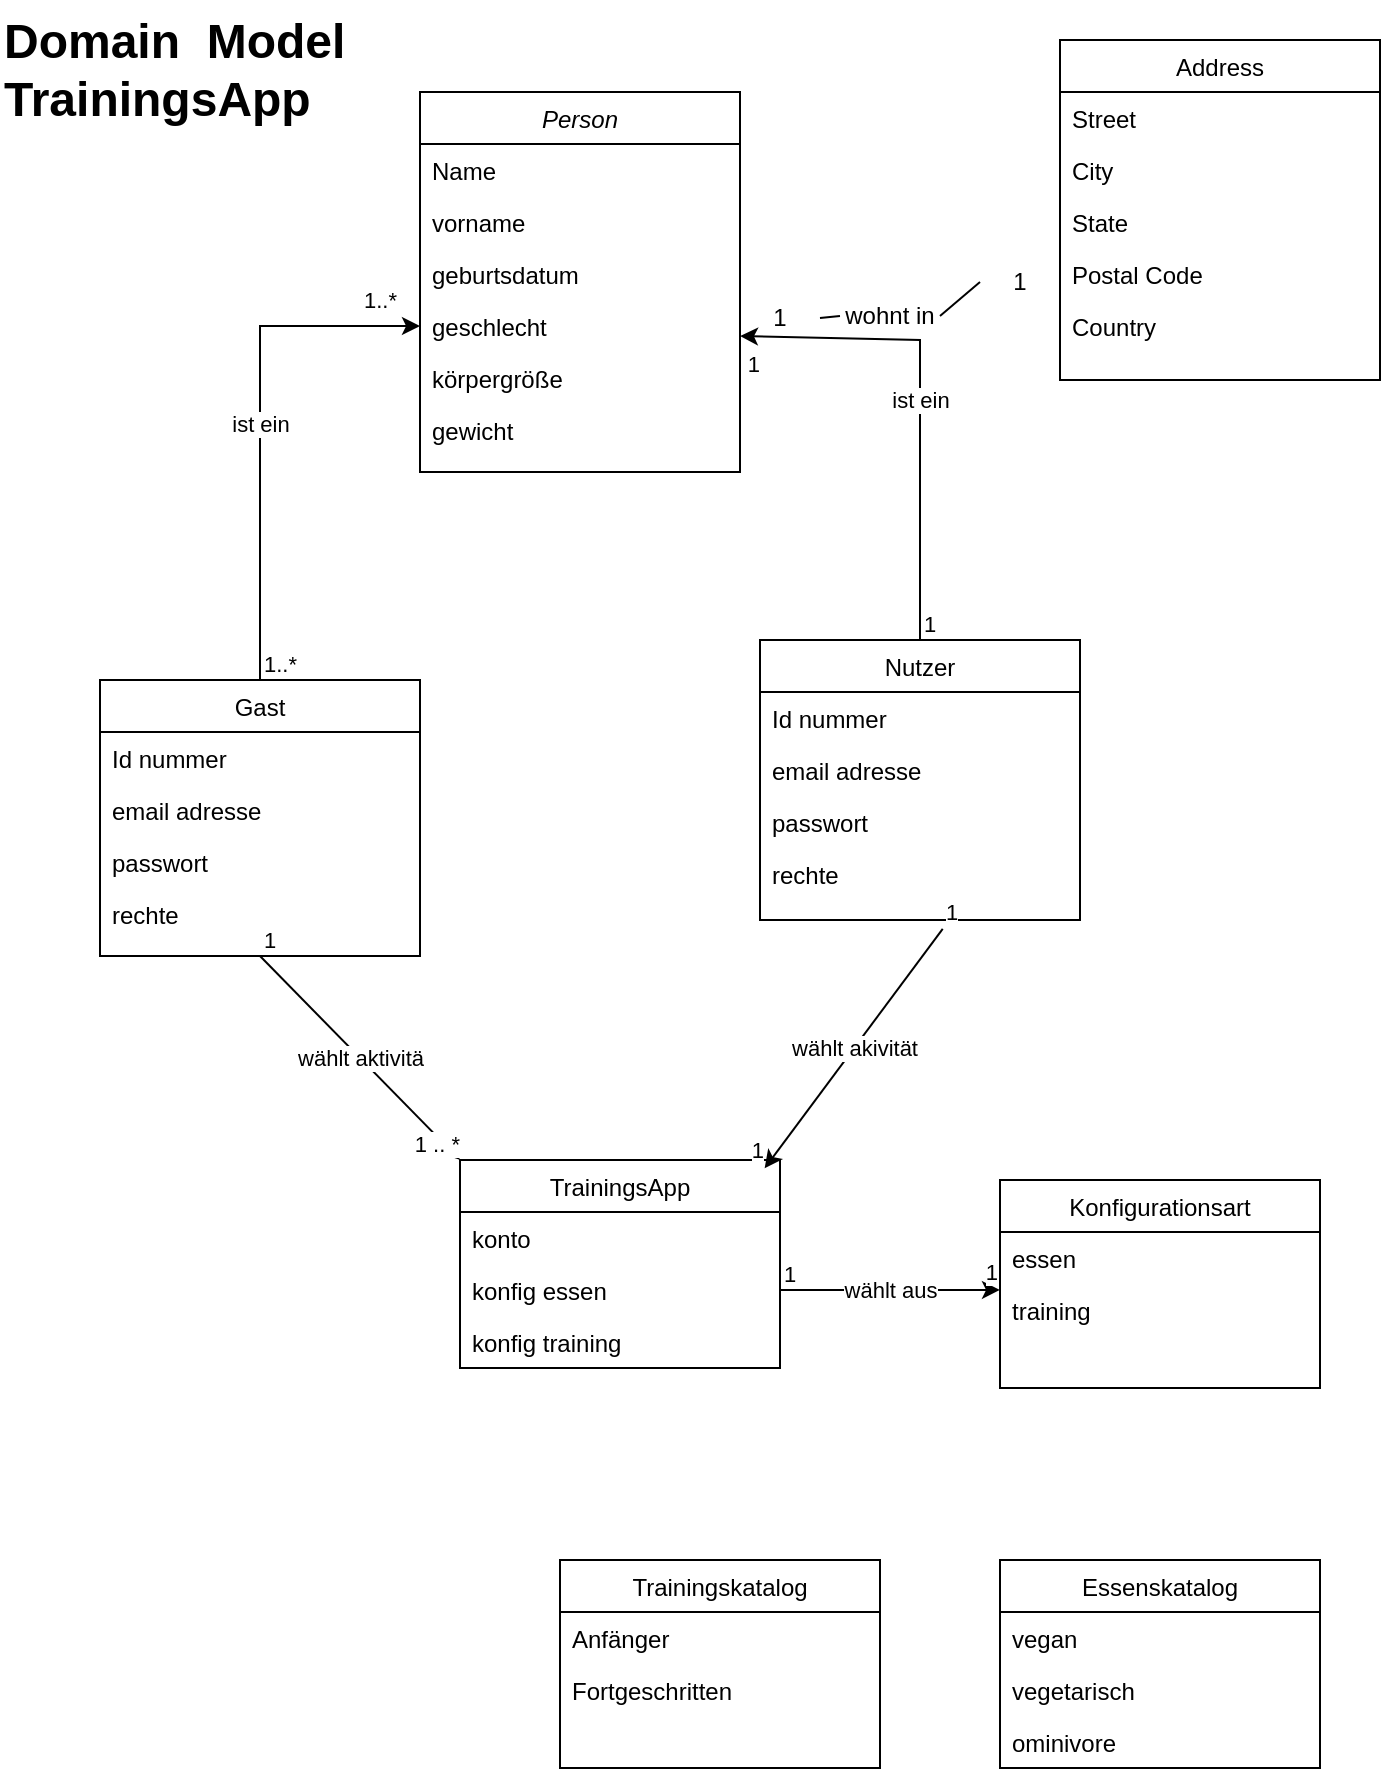 <mxfile version="26.0.13">
  <diagram id="C5RBs43oDa-KdzZeNtuy" name="Page-1">
    <mxGraphModel dx="735" dy="436" grid="1" gridSize="10" guides="1" tooltips="1" connect="1" arrows="1" fold="1" page="1" pageScale="1" pageWidth="827" pageHeight="1169" math="0" shadow="0">
      <root>
        <mxCell id="WIyWlLk6GJQsqaUBKTNV-0" />
        <mxCell id="WIyWlLk6GJQsqaUBKTNV-1" parent="WIyWlLk6GJQsqaUBKTNV-0" />
        <mxCell id="zkfFHV4jXpPFQw0GAbJ--0" value="Person" style="swimlane;fontStyle=2;align=center;verticalAlign=top;childLayout=stackLayout;horizontal=1;startSize=26;horizontalStack=0;resizeParent=1;resizeLast=0;collapsible=1;marginBottom=0;rounded=0;shadow=0;strokeWidth=1;" parent="WIyWlLk6GJQsqaUBKTNV-1" vertex="1">
          <mxGeometry x="220" y="56" width="160" height="190" as="geometry">
            <mxRectangle x="230" y="140" width="160" height="26" as="alternateBounds" />
          </mxGeometry>
        </mxCell>
        <mxCell id="zkfFHV4jXpPFQw0GAbJ--1" value="Name" style="text;align=left;verticalAlign=top;spacingLeft=4;spacingRight=4;overflow=hidden;rotatable=0;points=[[0,0.5],[1,0.5]];portConstraint=eastwest;" parent="zkfFHV4jXpPFQw0GAbJ--0" vertex="1">
          <mxGeometry y="26" width="160" height="26" as="geometry" />
        </mxCell>
        <mxCell id="zkfFHV4jXpPFQw0GAbJ--2" value="vorname" style="text;align=left;verticalAlign=top;spacingLeft=4;spacingRight=4;overflow=hidden;rotatable=0;points=[[0,0.5],[1,0.5]];portConstraint=eastwest;rounded=0;shadow=0;html=0;" parent="zkfFHV4jXpPFQw0GAbJ--0" vertex="1">
          <mxGeometry y="52" width="160" height="26" as="geometry" />
        </mxCell>
        <mxCell id="HzQdGAuNt5_vcSoTXtfl-0" value="geburtsdatum" style="text;align=left;verticalAlign=top;spacingLeft=4;spacingRight=4;overflow=hidden;rotatable=0;points=[[0,0.5],[1,0.5]];portConstraint=eastwest;rounded=0;shadow=0;html=0;" vertex="1" parent="zkfFHV4jXpPFQw0GAbJ--0">
          <mxGeometry y="78" width="160" height="26" as="geometry" />
        </mxCell>
        <mxCell id="zkfFHV4jXpPFQw0GAbJ--3" value="geschlecht" style="text;align=left;verticalAlign=top;spacingLeft=4;spacingRight=4;overflow=hidden;rotatable=0;points=[[0,0.5],[1,0.5]];portConstraint=eastwest;rounded=0;shadow=0;html=0;" parent="zkfFHV4jXpPFQw0GAbJ--0" vertex="1">
          <mxGeometry y="104" width="160" height="26" as="geometry" />
        </mxCell>
        <mxCell id="HzQdGAuNt5_vcSoTXtfl-1" value="körpergröße" style="text;align=left;verticalAlign=top;spacingLeft=4;spacingRight=4;overflow=hidden;rotatable=0;points=[[0,0.5],[1,0.5]];portConstraint=eastwest;rounded=0;shadow=0;html=0;" vertex="1" parent="zkfFHV4jXpPFQw0GAbJ--0">
          <mxGeometry y="130" width="160" height="26" as="geometry" />
        </mxCell>
        <mxCell id="zkfFHV4jXpPFQw0GAbJ--5" value="gewicht" style="text;align=left;verticalAlign=top;spacingLeft=4;spacingRight=4;overflow=hidden;rotatable=0;points=[[0,0.5],[1,0.5]];portConstraint=eastwest;" parent="zkfFHV4jXpPFQw0GAbJ--0" vertex="1">
          <mxGeometry y="156" width="160" height="26" as="geometry" />
        </mxCell>
        <mxCell id="zkfFHV4jXpPFQw0GAbJ--6" value="Nutzer" style="swimlane;fontStyle=0;align=center;verticalAlign=top;childLayout=stackLayout;horizontal=1;startSize=26;horizontalStack=0;resizeParent=1;resizeLast=0;collapsible=1;marginBottom=0;rounded=0;shadow=0;strokeWidth=1;" parent="WIyWlLk6GJQsqaUBKTNV-1" vertex="1">
          <mxGeometry x="390" y="330" width="160" height="140" as="geometry">
            <mxRectangle x="130" y="380" width="160" height="26" as="alternateBounds" />
          </mxGeometry>
        </mxCell>
        <mxCell id="zkfFHV4jXpPFQw0GAbJ--7" value="Id nummer" style="text;align=left;verticalAlign=top;spacingLeft=4;spacingRight=4;overflow=hidden;rotatable=0;points=[[0,0.5],[1,0.5]];portConstraint=eastwest;" parent="zkfFHV4jXpPFQw0GAbJ--6" vertex="1">
          <mxGeometry y="26" width="160" height="26" as="geometry" />
        </mxCell>
        <mxCell id="zkfFHV4jXpPFQw0GAbJ--8" value="email adresse" style="text;align=left;verticalAlign=top;spacingLeft=4;spacingRight=4;overflow=hidden;rotatable=0;points=[[0,0.5],[1,0.5]];portConstraint=eastwest;rounded=0;shadow=0;html=0;" parent="zkfFHV4jXpPFQw0GAbJ--6" vertex="1">
          <mxGeometry y="52" width="160" height="26" as="geometry" />
        </mxCell>
        <mxCell id="HzQdGAuNt5_vcSoTXtfl-4" value="passwort" style="text;align=left;verticalAlign=top;spacingLeft=4;spacingRight=4;overflow=hidden;rotatable=0;points=[[0,0.5],[1,0.5]];portConstraint=eastwest;rounded=0;shadow=0;html=0;" vertex="1" parent="zkfFHV4jXpPFQw0GAbJ--6">
          <mxGeometry y="78" width="160" height="26" as="geometry" />
        </mxCell>
        <mxCell id="HzQdGAuNt5_vcSoTXtfl-21" value="rechte" style="text;align=left;verticalAlign=top;spacingLeft=4;spacingRight=4;overflow=hidden;rotatable=0;points=[[0,0.5],[1,0.5]];portConstraint=eastwest;rounded=0;shadow=0;html=0;" vertex="1" parent="zkfFHV4jXpPFQw0GAbJ--6">
          <mxGeometry y="104" width="160" height="36" as="geometry" />
        </mxCell>
        <mxCell id="zkfFHV4jXpPFQw0GAbJ--13" value="TrainingsApp" style="swimlane;fontStyle=0;align=center;verticalAlign=top;childLayout=stackLayout;horizontal=1;startSize=26;horizontalStack=0;resizeParent=1;resizeLast=0;collapsible=1;marginBottom=0;rounded=0;shadow=0;strokeWidth=1;" parent="WIyWlLk6GJQsqaUBKTNV-1" vertex="1">
          <mxGeometry x="240" y="590" width="160" height="104" as="geometry">
            <mxRectangle x="340" y="380" width="170" height="26" as="alternateBounds" />
          </mxGeometry>
        </mxCell>
        <mxCell id="zkfFHV4jXpPFQw0GAbJ--14" value="konto" style="text;align=left;verticalAlign=top;spacingLeft=4;spacingRight=4;overflow=hidden;rotatable=0;points=[[0,0.5],[1,0.5]];portConstraint=eastwest;" parent="zkfFHV4jXpPFQw0GAbJ--13" vertex="1">
          <mxGeometry y="26" width="160" height="26" as="geometry" />
        </mxCell>
        <mxCell id="HzQdGAuNt5_vcSoTXtfl-6" value="konfig essen" style="text;align=left;verticalAlign=top;spacingLeft=4;spacingRight=4;overflow=hidden;rotatable=0;points=[[0,0.5],[1,0.5]];portConstraint=eastwest;" vertex="1" parent="zkfFHV4jXpPFQw0GAbJ--13">
          <mxGeometry y="52" width="160" height="26" as="geometry" />
        </mxCell>
        <mxCell id="HzQdGAuNt5_vcSoTXtfl-7" value="konfig training" style="text;align=left;verticalAlign=top;spacingLeft=4;spacingRight=4;overflow=hidden;rotatable=0;points=[[0,0.5],[1,0.5]];portConstraint=eastwest;" vertex="1" parent="zkfFHV4jXpPFQw0GAbJ--13">
          <mxGeometry y="78" width="160" height="26" as="geometry" />
        </mxCell>
        <mxCell id="zkfFHV4jXpPFQw0GAbJ--17" value="Address" style="swimlane;fontStyle=0;align=center;verticalAlign=top;childLayout=stackLayout;horizontal=1;startSize=26;horizontalStack=0;resizeParent=1;resizeLast=0;collapsible=1;marginBottom=0;rounded=0;shadow=0;strokeWidth=1;" parent="WIyWlLk6GJQsqaUBKTNV-1" vertex="1">
          <mxGeometry x="540" y="30" width="160" height="170" as="geometry">
            <mxRectangle x="550" y="140" width="160" height="26" as="alternateBounds" />
          </mxGeometry>
        </mxCell>
        <mxCell id="zkfFHV4jXpPFQw0GAbJ--18" value="Street" style="text;align=left;verticalAlign=top;spacingLeft=4;spacingRight=4;overflow=hidden;rotatable=0;points=[[0,0.5],[1,0.5]];portConstraint=eastwest;" parent="zkfFHV4jXpPFQw0GAbJ--17" vertex="1">
          <mxGeometry y="26" width="160" height="26" as="geometry" />
        </mxCell>
        <mxCell id="zkfFHV4jXpPFQw0GAbJ--19" value="City" style="text;align=left;verticalAlign=top;spacingLeft=4;spacingRight=4;overflow=hidden;rotatable=0;points=[[0,0.5],[1,0.5]];portConstraint=eastwest;rounded=0;shadow=0;html=0;" parent="zkfFHV4jXpPFQw0GAbJ--17" vertex="1">
          <mxGeometry y="52" width="160" height="26" as="geometry" />
        </mxCell>
        <mxCell id="zkfFHV4jXpPFQw0GAbJ--20" value="State" style="text;align=left;verticalAlign=top;spacingLeft=4;spacingRight=4;overflow=hidden;rotatable=0;points=[[0,0.5],[1,0.5]];portConstraint=eastwest;rounded=0;shadow=0;html=0;" parent="zkfFHV4jXpPFQw0GAbJ--17" vertex="1">
          <mxGeometry y="78" width="160" height="26" as="geometry" />
        </mxCell>
        <mxCell id="zkfFHV4jXpPFQw0GAbJ--21" value="Postal Code" style="text;align=left;verticalAlign=top;spacingLeft=4;spacingRight=4;overflow=hidden;rotatable=0;points=[[0,0.5],[1,0.5]];portConstraint=eastwest;rounded=0;shadow=0;html=0;" parent="zkfFHV4jXpPFQw0GAbJ--17" vertex="1">
          <mxGeometry y="104" width="160" height="26" as="geometry" />
        </mxCell>
        <mxCell id="zkfFHV4jXpPFQw0GAbJ--22" value="Country" style="text;align=left;verticalAlign=top;spacingLeft=4;spacingRight=4;overflow=hidden;rotatable=0;points=[[0,0.5],[1,0.5]];portConstraint=eastwest;rounded=0;shadow=0;html=0;" parent="zkfFHV4jXpPFQw0GAbJ--17" vertex="1">
          <mxGeometry y="130" width="160" height="26" as="geometry" />
        </mxCell>
        <mxCell id="HzQdGAuNt5_vcSoTXtfl-2" value="" style="endArrow=none;html=1;rounded=0;entryX=0;entryY=0.5;entryDx=0;entryDy=0;exitX=1;exitY=0.5;exitDx=0;exitDy=0;" edge="1" parent="WIyWlLk6GJQsqaUBKTNV-1" source="HzQdGAuNt5_vcSoTXtfl-11" target="zkfFHV4jXpPFQw0GAbJ--21">
          <mxGeometry width="50" height="50" relative="1" as="geometry">
            <mxPoint x="350" y="250" as="sourcePoint" />
            <mxPoint x="400" y="200" as="targetPoint" />
          </mxGeometry>
        </mxCell>
        <mxCell id="HzQdGAuNt5_vcSoTXtfl-14" value="&lt;h1 style=&quot;margin-top: 0px;&quot;&gt;Domain&amp;nbsp; Model TrainingsApp&lt;/h1&gt;" style="text;html=1;whiteSpace=wrap;overflow=hidden;rounded=0;" vertex="1" parent="WIyWlLk6GJQsqaUBKTNV-1">
          <mxGeometry x="10" y="10" width="180" height="120" as="geometry" />
        </mxCell>
        <mxCell id="HzQdGAuNt5_vcSoTXtfl-17" value="Gast" style="swimlane;fontStyle=0;align=center;verticalAlign=top;childLayout=stackLayout;horizontal=1;startSize=26;horizontalStack=0;resizeParent=1;resizeLast=0;collapsible=1;marginBottom=0;rounded=0;shadow=0;strokeWidth=1;" vertex="1" parent="WIyWlLk6GJQsqaUBKTNV-1">
          <mxGeometry x="60" y="350" width="160" height="138" as="geometry">
            <mxRectangle x="130" y="380" width="160" height="26" as="alternateBounds" />
          </mxGeometry>
        </mxCell>
        <mxCell id="HzQdGAuNt5_vcSoTXtfl-18" value="Id nummer" style="text;align=left;verticalAlign=top;spacingLeft=4;spacingRight=4;overflow=hidden;rotatable=0;points=[[0,0.5],[1,0.5]];portConstraint=eastwest;" vertex="1" parent="HzQdGAuNt5_vcSoTXtfl-17">
          <mxGeometry y="26" width="160" height="26" as="geometry" />
        </mxCell>
        <mxCell id="HzQdGAuNt5_vcSoTXtfl-19" value="email adresse" style="text;align=left;verticalAlign=top;spacingLeft=4;spacingRight=4;overflow=hidden;rotatable=0;points=[[0,0.5],[1,0.5]];portConstraint=eastwest;rounded=0;shadow=0;html=0;" vertex="1" parent="HzQdGAuNt5_vcSoTXtfl-17">
          <mxGeometry y="52" width="160" height="26" as="geometry" />
        </mxCell>
        <mxCell id="HzQdGAuNt5_vcSoTXtfl-20" value="passwort" style="text;align=left;verticalAlign=top;spacingLeft=4;spacingRight=4;overflow=hidden;rotatable=0;points=[[0,0.5],[1,0.5]];portConstraint=eastwest;rounded=0;shadow=0;html=0;" vertex="1" parent="HzQdGAuNt5_vcSoTXtfl-17">
          <mxGeometry y="78" width="160" height="26" as="geometry" />
        </mxCell>
        <mxCell id="HzQdGAuNt5_vcSoTXtfl-22" value="rechte" style="text;align=left;verticalAlign=top;spacingLeft=4;spacingRight=4;overflow=hidden;rotatable=0;points=[[0,0.5],[1,0.5]];portConstraint=eastwest;rounded=0;shadow=0;html=0;" vertex="1" parent="HzQdGAuNt5_vcSoTXtfl-17">
          <mxGeometry y="104" width="160" height="26" as="geometry" />
        </mxCell>
        <mxCell id="HzQdGAuNt5_vcSoTXtfl-24" value="" style="endArrow=none;html=1;rounded=0;entryX=0;entryY=0.5;entryDx=0;entryDy=0;exitX=1;exitY=0.5;exitDx=0;exitDy=0;" edge="1" parent="WIyWlLk6GJQsqaUBKTNV-1" source="zkfFHV4jXpPFQw0GAbJ--3" target="HzQdGAuNt5_vcSoTXtfl-10">
          <mxGeometry width="50" height="50" relative="1" as="geometry">
            <mxPoint x="380" y="173" as="sourcePoint" />
            <mxPoint x="540" y="147" as="targetPoint" />
          </mxGeometry>
        </mxCell>
        <mxCell id="HzQdGAuNt5_vcSoTXtfl-10" value="1" style="text;html=1;align=center;verticalAlign=middle;whiteSpace=wrap;rounded=0;" vertex="1" parent="WIyWlLk6GJQsqaUBKTNV-1">
          <mxGeometry x="380" y="160" width="40" height="18" as="geometry" />
        </mxCell>
        <mxCell id="HzQdGAuNt5_vcSoTXtfl-25" value="" style="endArrow=none;html=1;rounded=0;entryX=0;entryY=0.5;entryDx=0;entryDy=0;exitX=1;exitY=0.5;exitDx=0;exitDy=0;" edge="1" parent="WIyWlLk6GJQsqaUBKTNV-1" source="HzQdGAuNt5_vcSoTXtfl-9" target="HzQdGAuNt5_vcSoTXtfl-11">
          <mxGeometry width="50" height="50" relative="1" as="geometry">
            <mxPoint x="420" y="169" as="sourcePoint" />
            <mxPoint x="540" y="147" as="targetPoint" />
          </mxGeometry>
        </mxCell>
        <mxCell id="HzQdGAuNt5_vcSoTXtfl-11" value="1" style="text;html=1;align=center;verticalAlign=middle;whiteSpace=wrap;rounded=0;" vertex="1" parent="WIyWlLk6GJQsqaUBKTNV-1">
          <mxGeometry x="500" y="142" width="40" height="18" as="geometry" />
        </mxCell>
        <mxCell id="HzQdGAuNt5_vcSoTXtfl-26" value="" style="endArrow=none;html=1;rounded=0;entryX=0;entryY=0.5;entryDx=0;entryDy=0;exitX=1;exitY=0.5;exitDx=0;exitDy=0;" edge="1" parent="WIyWlLk6GJQsqaUBKTNV-1" source="HzQdGAuNt5_vcSoTXtfl-10" target="HzQdGAuNt5_vcSoTXtfl-9">
          <mxGeometry width="50" height="50" relative="1" as="geometry">
            <mxPoint x="420" y="169" as="sourcePoint" />
            <mxPoint x="500" y="151" as="targetPoint" />
          </mxGeometry>
        </mxCell>
        <mxCell id="HzQdGAuNt5_vcSoTXtfl-9" value="wohnt in" style="text;html=1;align=center;verticalAlign=middle;whiteSpace=wrap;rounded=0;" vertex="1" parent="WIyWlLk6GJQsqaUBKTNV-1">
          <mxGeometry x="430" y="158" width="50" height="20" as="geometry" />
        </mxCell>
        <mxCell id="HzQdGAuNt5_vcSoTXtfl-28" value="Konfigurationsart" style="swimlane;fontStyle=0;align=center;verticalAlign=top;childLayout=stackLayout;horizontal=1;startSize=26;horizontalStack=0;resizeParent=1;resizeLast=0;collapsible=1;marginBottom=0;rounded=0;shadow=0;strokeWidth=1;" vertex="1" parent="WIyWlLk6GJQsqaUBKTNV-1">
          <mxGeometry x="510" y="600" width="160" height="104" as="geometry">
            <mxRectangle x="340" y="380" width="170" height="26" as="alternateBounds" />
          </mxGeometry>
        </mxCell>
        <mxCell id="HzQdGAuNt5_vcSoTXtfl-29" value="essen" style="text;align=left;verticalAlign=top;spacingLeft=4;spacingRight=4;overflow=hidden;rotatable=0;points=[[0,0.5],[1,0.5]];portConstraint=eastwest;" vertex="1" parent="HzQdGAuNt5_vcSoTXtfl-28">
          <mxGeometry y="26" width="160" height="26" as="geometry" />
        </mxCell>
        <mxCell id="HzQdGAuNt5_vcSoTXtfl-30" value="training" style="text;align=left;verticalAlign=top;spacingLeft=4;spacingRight=4;overflow=hidden;rotatable=0;points=[[0,0.5],[1,0.5]];portConstraint=eastwest;" vertex="1" parent="HzQdGAuNt5_vcSoTXtfl-28">
          <mxGeometry y="52" width="160" height="26" as="geometry" />
        </mxCell>
        <mxCell id="HzQdGAuNt5_vcSoTXtfl-32" value="" style="endArrow=classic;html=1;rounded=0;exitX=0.5;exitY=0;exitDx=0;exitDy=0;entryX=0;entryY=0.5;entryDx=0;entryDy=0;" edge="1" parent="WIyWlLk6GJQsqaUBKTNV-1" source="HzQdGAuNt5_vcSoTXtfl-17" target="zkfFHV4jXpPFQw0GAbJ--3">
          <mxGeometry relative="1" as="geometry">
            <mxPoint x="290" y="230" as="sourcePoint" />
            <mxPoint x="190" y="160" as="targetPoint" />
            <Array as="points">
              <mxPoint x="140" y="173" />
            </Array>
          </mxGeometry>
        </mxCell>
        <mxCell id="HzQdGAuNt5_vcSoTXtfl-33" value="ist ein" style="edgeLabel;resizable=0;html=1;;align=center;verticalAlign=middle;" connectable="0" vertex="1" parent="HzQdGAuNt5_vcSoTXtfl-32">
          <mxGeometry relative="1" as="geometry" />
        </mxCell>
        <mxCell id="HzQdGAuNt5_vcSoTXtfl-34" value="1..*" style="edgeLabel;resizable=0;html=1;;align=left;verticalAlign=bottom;" connectable="0" vertex="1" parent="HzQdGAuNt5_vcSoTXtfl-32">
          <mxGeometry x="-1" relative="1" as="geometry" />
        </mxCell>
        <mxCell id="HzQdGAuNt5_vcSoTXtfl-35" value="1..*" style="edgeLabel;resizable=0;html=1;;align=left;verticalAlign=bottom;" connectable="0" vertex="1" parent="WIyWlLk6GJQsqaUBKTNV-1">
          <mxGeometry x="190" y="168" as="geometry" />
        </mxCell>
        <mxCell id="HzQdGAuNt5_vcSoTXtfl-37" value="" style="endArrow=classic;html=1;rounded=0;exitX=0.5;exitY=0;exitDx=0;exitDy=0;entryX=0;entryY=1;entryDx=0;entryDy=0;" edge="1" parent="WIyWlLk6GJQsqaUBKTNV-1" source="zkfFHV4jXpPFQw0GAbJ--6" target="HzQdGAuNt5_vcSoTXtfl-10">
          <mxGeometry relative="1" as="geometry">
            <mxPoint x="290" y="230" as="sourcePoint" />
            <mxPoint x="450" y="230" as="targetPoint" />
            <Array as="points">
              <mxPoint x="470" y="180" />
            </Array>
          </mxGeometry>
        </mxCell>
        <mxCell id="HzQdGAuNt5_vcSoTXtfl-38" value="ist ein" style="edgeLabel;resizable=0;html=1;;align=center;verticalAlign=middle;" connectable="0" vertex="1" parent="HzQdGAuNt5_vcSoTXtfl-37">
          <mxGeometry relative="1" as="geometry" />
        </mxCell>
        <mxCell id="HzQdGAuNt5_vcSoTXtfl-39" value="1" style="edgeLabel;resizable=0;html=1;;align=left;verticalAlign=bottom;" connectable="0" vertex="1" parent="HzQdGAuNt5_vcSoTXtfl-37">
          <mxGeometry x="-1" relative="1" as="geometry" />
        </mxCell>
        <mxCell id="HzQdGAuNt5_vcSoTXtfl-40" value="1" style="edgeLabel;resizable=0;html=1;;align=right;verticalAlign=bottom;" connectable="0" vertex="1" parent="HzQdGAuNt5_vcSoTXtfl-37">
          <mxGeometry x="1" relative="1" as="geometry">
            <mxPoint x="10" y="22" as="offset" />
          </mxGeometry>
        </mxCell>
        <mxCell id="HzQdGAuNt5_vcSoTXtfl-41" value="" style="endArrow=classic;html=1;rounded=0;exitX=0.5;exitY=1;exitDx=0;exitDy=0;entryX=0;entryY=0;entryDx=0;entryDy=0;" edge="1" parent="WIyWlLk6GJQsqaUBKTNV-1" source="HzQdGAuNt5_vcSoTXtfl-17" target="zkfFHV4jXpPFQw0GAbJ--13">
          <mxGeometry relative="1" as="geometry">
            <mxPoint x="290" y="460" as="sourcePoint" />
            <mxPoint x="170" y="580" as="targetPoint" />
            <Array as="points" />
          </mxGeometry>
        </mxCell>
        <mxCell id="HzQdGAuNt5_vcSoTXtfl-42" value="wählt aktivitä" style="edgeLabel;resizable=0;html=1;;align=center;verticalAlign=middle;" connectable="0" vertex="1" parent="HzQdGAuNt5_vcSoTXtfl-41">
          <mxGeometry relative="1" as="geometry" />
        </mxCell>
        <mxCell id="HzQdGAuNt5_vcSoTXtfl-43" value="1" style="edgeLabel;resizable=0;html=1;;align=left;verticalAlign=bottom;" connectable="0" vertex="1" parent="HzQdGAuNt5_vcSoTXtfl-41">
          <mxGeometry x="-1" relative="1" as="geometry" />
        </mxCell>
        <mxCell id="HzQdGAuNt5_vcSoTXtfl-44" value="1 .. *" style="edgeLabel;resizable=0;html=1;;align=right;verticalAlign=bottom;" connectable="0" vertex="1" parent="HzQdGAuNt5_vcSoTXtfl-41">
          <mxGeometry x="1" relative="1" as="geometry" />
        </mxCell>
        <mxCell id="HzQdGAuNt5_vcSoTXtfl-45" value="" style="endArrow=classic;html=1;rounded=0;exitX=0.571;exitY=1.123;exitDx=0;exitDy=0;entryX=0.952;entryY=0.04;entryDx=0;entryDy=0;exitPerimeter=0;entryPerimeter=0;" edge="1" parent="WIyWlLk6GJQsqaUBKTNV-1" source="HzQdGAuNt5_vcSoTXtfl-21" target="zkfFHV4jXpPFQw0GAbJ--13">
          <mxGeometry relative="1" as="geometry">
            <mxPoint x="150" y="498" as="sourcePoint" />
            <mxPoint x="260" y="690" as="targetPoint" />
          </mxGeometry>
        </mxCell>
        <mxCell id="HzQdGAuNt5_vcSoTXtfl-46" value="wählt akivität" style="edgeLabel;resizable=0;html=1;;align=center;verticalAlign=middle;" connectable="0" vertex="1" parent="HzQdGAuNt5_vcSoTXtfl-45">
          <mxGeometry relative="1" as="geometry" />
        </mxCell>
        <mxCell id="HzQdGAuNt5_vcSoTXtfl-47" value="1" style="edgeLabel;resizable=0;html=1;;align=left;verticalAlign=bottom;" connectable="0" vertex="1" parent="HzQdGAuNt5_vcSoTXtfl-45">
          <mxGeometry x="-1" relative="1" as="geometry" />
        </mxCell>
        <mxCell id="HzQdGAuNt5_vcSoTXtfl-48" value="1" style="edgeLabel;resizable=0;html=1;;align=right;verticalAlign=bottom;" connectable="0" vertex="1" parent="HzQdGAuNt5_vcSoTXtfl-45">
          <mxGeometry x="1" relative="1" as="geometry" />
        </mxCell>
        <mxCell id="HzQdGAuNt5_vcSoTXtfl-49" value="" style="endArrow=classic;html=1;rounded=0;exitX=1;exitY=0.5;exitDx=0;exitDy=0;entryX=0;entryY=0.115;entryDx=0;entryDy=0;entryPerimeter=0;" edge="1" parent="WIyWlLk6GJQsqaUBKTNV-1" source="HzQdGAuNt5_vcSoTXtfl-6" target="HzQdGAuNt5_vcSoTXtfl-30">
          <mxGeometry relative="1" as="geometry">
            <mxPoint x="290" y="700" as="sourcePoint" />
            <mxPoint x="450" y="700" as="targetPoint" />
          </mxGeometry>
        </mxCell>
        <mxCell id="HzQdGAuNt5_vcSoTXtfl-50" value="wählt aus" style="edgeLabel;resizable=0;html=1;;align=center;verticalAlign=middle;" connectable="0" vertex="1" parent="HzQdGAuNt5_vcSoTXtfl-49">
          <mxGeometry relative="1" as="geometry" />
        </mxCell>
        <mxCell id="HzQdGAuNt5_vcSoTXtfl-51" value="1" style="edgeLabel;resizable=0;html=1;;align=left;verticalAlign=bottom;" connectable="0" vertex="1" parent="HzQdGAuNt5_vcSoTXtfl-49">
          <mxGeometry x="-1" relative="1" as="geometry" />
        </mxCell>
        <mxCell id="HzQdGAuNt5_vcSoTXtfl-52" value="1" style="edgeLabel;resizable=0;html=1;;align=right;verticalAlign=bottom;" connectable="0" vertex="1" parent="HzQdGAuNt5_vcSoTXtfl-49">
          <mxGeometry x="1" relative="1" as="geometry" />
        </mxCell>
        <mxCell id="HzQdGAuNt5_vcSoTXtfl-53" value="Essenskatalog" style="swimlane;fontStyle=0;align=center;verticalAlign=top;childLayout=stackLayout;horizontal=1;startSize=26;horizontalStack=0;resizeParent=1;resizeLast=0;collapsible=1;marginBottom=0;rounded=0;shadow=0;strokeWidth=1;" vertex="1" parent="WIyWlLk6GJQsqaUBKTNV-1">
          <mxGeometry x="510" y="790" width="160" height="104" as="geometry">
            <mxRectangle x="340" y="380" width="170" height="26" as="alternateBounds" />
          </mxGeometry>
        </mxCell>
        <mxCell id="HzQdGAuNt5_vcSoTXtfl-54" value="vegan" style="text;align=left;verticalAlign=top;spacingLeft=4;spacingRight=4;overflow=hidden;rotatable=0;points=[[0,0.5],[1,0.5]];portConstraint=eastwest;" vertex="1" parent="HzQdGAuNt5_vcSoTXtfl-53">
          <mxGeometry y="26" width="160" height="26" as="geometry" />
        </mxCell>
        <mxCell id="HzQdGAuNt5_vcSoTXtfl-58" value="vegetarisch" style="text;align=left;verticalAlign=top;spacingLeft=4;spacingRight=4;overflow=hidden;rotatable=0;points=[[0,0.5],[1,0.5]];portConstraint=eastwest;" vertex="1" parent="HzQdGAuNt5_vcSoTXtfl-53">
          <mxGeometry y="52" width="160" height="26" as="geometry" />
        </mxCell>
        <mxCell id="HzQdGAuNt5_vcSoTXtfl-57" value="ominivore" style="text;align=left;verticalAlign=top;spacingLeft=4;spacingRight=4;overflow=hidden;rotatable=0;points=[[0,0.5],[1,0.5]];portConstraint=eastwest;" vertex="1" parent="HzQdGAuNt5_vcSoTXtfl-53">
          <mxGeometry y="78" width="160" height="26" as="geometry" />
        </mxCell>
        <mxCell id="HzQdGAuNt5_vcSoTXtfl-59" value="Trainingskatalog" style="swimlane;fontStyle=0;align=center;verticalAlign=top;childLayout=stackLayout;horizontal=1;startSize=26;horizontalStack=0;resizeParent=1;resizeLast=0;collapsible=1;marginBottom=0;rounded=0;shadow=0;strokeWidth=1;" vertex="1" parent="WIyWlLk6GJQsqaUBKTNV-1">
          <mxGeometry x="290" y="790" width="160" height="104" as="geometry">
            <mxRectangle x="340" y="380" width="170" height="26" as="alternateBounds" />
          </mxGeometry>
        </mxCell>
        <mxCell id="HzQdGAuNt5_vcSoTXtfl-60" value="Anfänger" style="text;align=left;verticalAlign=top;spacingLeft=4;spacingRight=4;overflow=hidden;rotatable=0;points=[[0,0.5],[1,0.5]];portConstraint=eastwest;" vertex="1" parent="HzQdGAuNt5_vcSoTXtfl-59">
          <mxGeometry y="26" width="160" height="26" as="geometry" />
        </mxCell>
        <mxCell id="HzQdGAuNt5_vcSoTXtfl-61" value="Fortgeschritten" style="text;align=left;verticalAlign=top;spacingLeft=4;spacingRight=4;overflow=hidden;rotatable=0;points=[[0,0.5],[1,0.5]];portConstraint=eastwest;" vertex="1" parent="HzQdGAuNt5_vcSoTXtfl-59">
          <mxGeometry y="52" width="160" height="26" as="geometry" />
        </mxCell>
      </root>
    </mxGraphModel>
  </diagram>
</mxfile>

